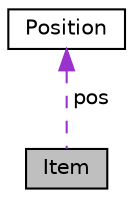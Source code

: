 digraph "Item"
{
 // LATEX_PDF_SIZE
  edge [fontname="Helvetica",fontsize="10",labelfontname="Helvetica",labelfontsize="10"];
  node [fontname="Helvetica",fontsize="10",shape=record];
  Node1 [label="Item",height=0.2,width=0.4,color="black", fillcolor="grey75", style="filled", fontcolor="black",tooltip="Item 정보를 저장하는 클래스"];
  Node2 -> Node1 [dir="back",color="darkorchid3",fontsize="10",style="dashed",label=" pos" ];
  Node2 [label="Position",height=0.2,width=0.4,color="black", fillcolor="white", style="filled",URL="$classPosition.html",tooltip="좌표를 나타내는 클래스"];
}
